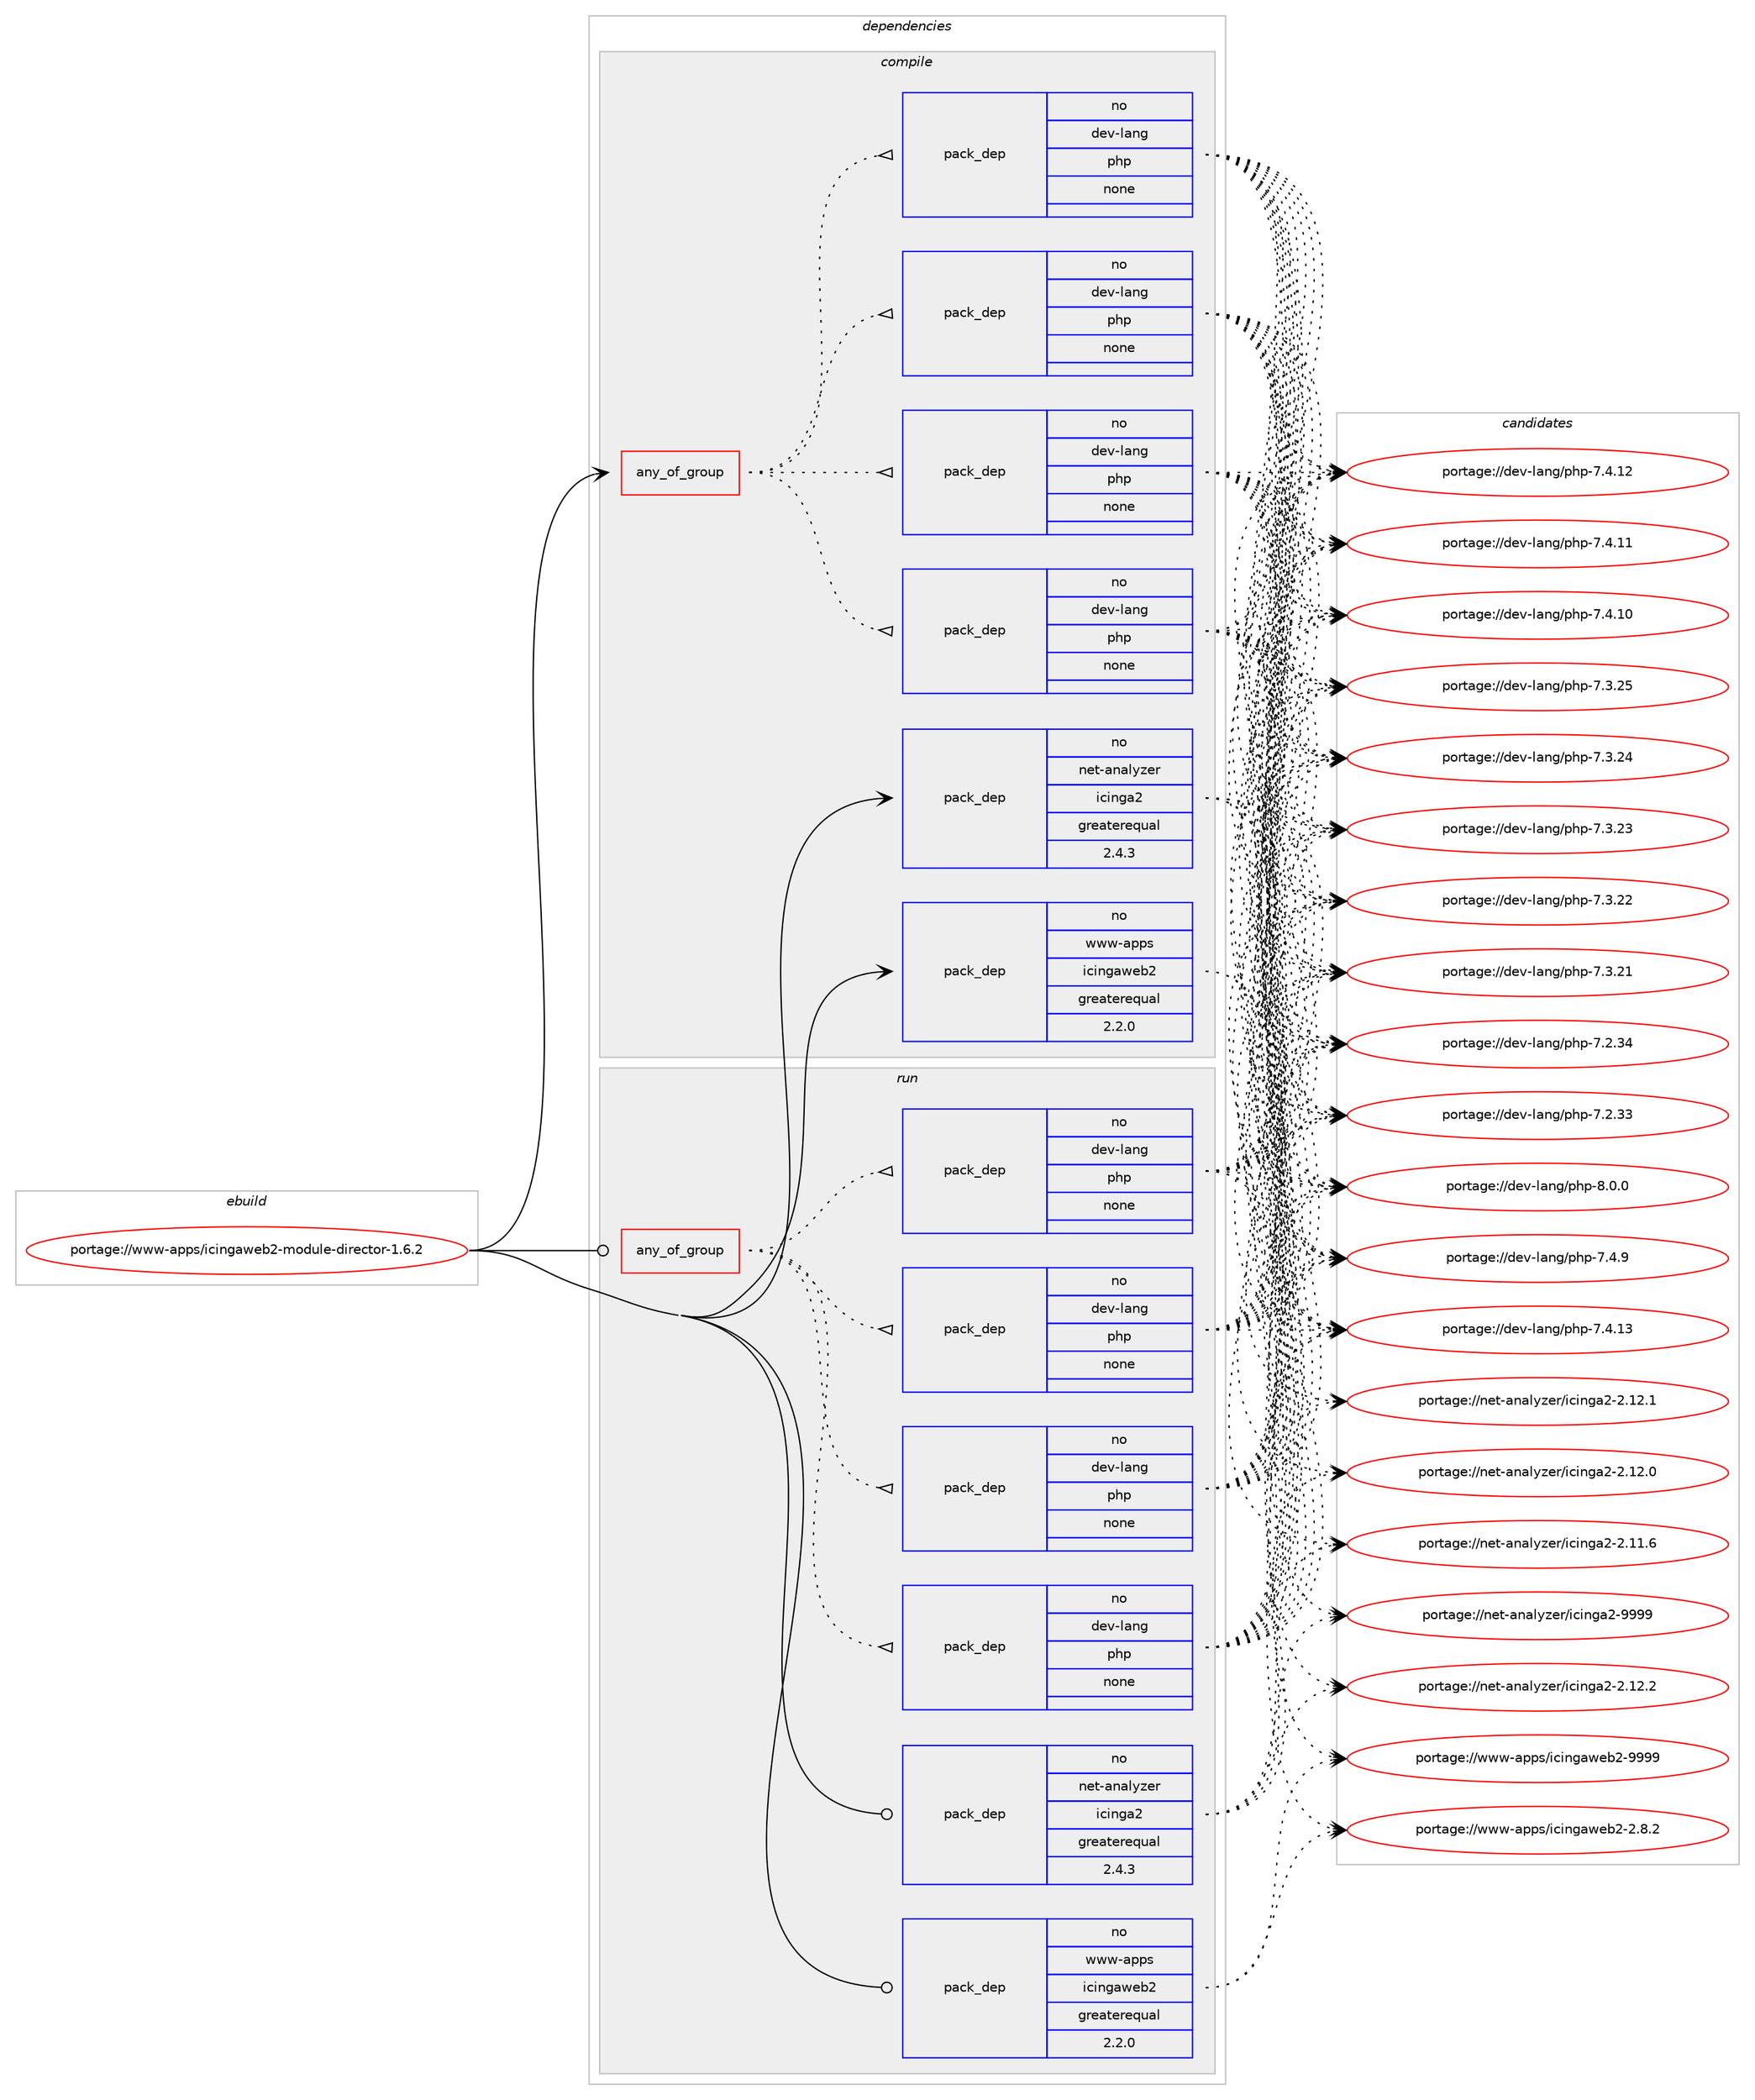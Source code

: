 digraph prolog {

# *************
# Graph options
# *************

newrank=true;
concentrate=true;
compound=true;
graph [rankdir=LR,fontname=Helvetica,fontsize=10,ranksep=1.5];#, ranksep=2.5, nodesep=0.2];
edge  [arrowhead=vee];
node  [fontname=Helvetica,fontsize=10];

# **********
# The ebuild
# **********

subgraph cluster_leftcol {
color=gray;
rank=same;
label=<<i>ebuild</i>>;
id [label="portage://www-apps/icingaweb2-module-director-1.6.2", color=red, width=4, href="../www-apps/icingaweb2-module-director-1.6.2.svg"];
}

# ****************
# The dependencies
# ****************

subgraph cluster_midcol {
color=gray;
label=<<i>dependencies</i>>;
subgraph cluster_compile {
fillcolor="#eeeeee";
style=filled;
label=<<i>compile</i>>;
subgraph any8 {
dependency1164 [label=<<TABLE BORDER="0" CELLBORDER="1" CELLSPACING="0" CELLPADDING="4"><TR><TD CELLPADDING="10">any_of_group</TD></TR></TABLE>>, shape=none, color=red];subgraph pack1072 {
dependency1165 [label=<<TABLE BORDER="0" CELLBORDER="1" CELLSPACING="0" CELLPADDING="4" WIDTH="220"><TR><TD ROWSPAN="6" CELLPADDING="30">pack_dep</TD></TR><TR><TD WIDTH="110">no</TD></TR><TR><TD>dev-lang</TD></TR><TR><TD>php</TD></TR><TR><TD>none</TD></TR><TR><TD></TD></TR></TABLE>>, shape=none, color=blue];
}
dependency1164:e -> dependency1165:w [weight=20,style="dotted",arrowhead="oinv"];
subgraph pack1073 {
dependency1166 [label=<<TABLE BORDER="0" CELLBORDER="1" CELLSPACING="0" CELLPADDING="4" WIDTH="220"><TR><TD ROWSPAN="6" CELLPADDING="30">pack_dep</TD></TR><TR><TD WIDTH="110">no</TD></TR><TR><TD>dev-lang</TD></TR><TR><TD>php</TD></TR><TR><TD>none</TD></TR><TR><TD></TD></TR></TABLE>>, shape=none, color=blue];
}
dependency1164:e -> dependency1166:w [weight=20,style="dotted",arrowhead="oinv"];
subgraph pack1074 {
dependency1167 [label=<<TABLE BORDER="0" CELLBORDER="1" CELLSPACING="0" CELLPADDING="4" WIDTH="220"><TR><TD ROWSPAN="6" CELLPADDING="30">pack_dep</TD></TR><TR><TD WIDTH="110">no</TD></TR><TR><TD>dev-lang</TD></TR><TR><TD>php</TD></TR><TR><TD>none</TD></TR><TR><TD></TD></TR></TABLE>>, shape=none, color=blue];
}
dependency1164:e -> dependency1167:w [weight=20,style="dotted",arrowhead="oinv"];
subgraph pack1075 {
dependency1168 [label=<<TABLE BORDER="0" CELLBORDER="1" CELLSPACING="0" CELLPADDING="4" WIDTH="220"><TR><TD ROWSPAN="6" CELLPADDING="30">pack_dep</TD></TR><TR><TD WIDTH="110">no</TD></TR><TR><TD>dev-lang</TD></TR><TR><TD>php</TD></TR><TR><TD>none</TD></TR><TR><TD></TD></TR></TABLE>>, shape=none, color=blue];
}
dependency1164:e -> dependency1168:w [weight=20,style="dotted",arrowhead="oinv"];
}
id:e -> dependency1164:w [weight=20,style="solid",arrowhead="vee"];
subgraph pack1076 {
dependency1169 [label=<<TABLE BORDER="0" CELLBORDER="1" CELLSPACING="0" CELLPADDING="4" WIDTH="220"><TR><TD ROWSPAN="6" CELLPADDING="30">pack_dep</TD></TR><TR><TD WIDTH="110">no</TD></TR><TR><TD>net-analyzer</TD></TR><TR><TD>icinga2</TD></TR><TR><TD>greaterequal</TD></TR><TR><TD>2.4.3</TD></TR></TABLE>>, shape=none, color=blue];
}
id:e -> dependency1169:w [weight=20,style="solid",arrowhead="vee"];
subgraph pack1077 {
dependency1170 [label=<<TABLE BORDER="0" CELLBORDER="1" CELLSPACING="0" CELLPADDING="4" WIDTH="220"><TR><TD ROWSPAN="6" CELLPADDING="30">pack_dep</TD></TR><TR><TD WIDTH="110">no</TD></TR><TR><TD>www-apps</TD></TR><TR><TD>icingaweb2</TD></TR><TR><TD>greaterequal</TD></TR><TR><TD>2.2.0</TD></TR></TABLE>>, shape=none, color=blue];
}
id:e -> dependency1170:w [weight=20,style="solid",arrowhead="vee"];
}
subgraph cluster_compileandrun {
fillcolor="#eeeeee";
style=filled;
label=<<i>compile and run</i>>;
}
subgraph cluster_run {
fillcolor="#eeeeee";
style=filled;
label=<<i>run</i>>;
subgraph any9 {
dependency1171 [label=<<TABLE BORDER="0" CELLBORDER="1" CELLSPACING="0" CELLPADDING="4"><TR><TD CELLPADDING="10">any_of_group</TD></TR></TABLE>>, shape=none, color=red];subgraph pack1078 {
dependency1172 [label=<<TABLE BORDER="0" CELLBORDER="1" CELLSPACING="0" CELLPADDING="4" WIDTH="220"><TR><TD ROWSPAN="6" CELLPADDING="30">pack_dep</TD></TR><TR><TD WIDTH="110">no</TD></TR><TR><TD>dev-lang</TD></TR><TR><TD>php</TD></TR><TR><TD>none</TD></TR><TR><TD></TD></TR></TABLE>>, shape=none, color=blue];
}
dependency1171:e -> dependency1172:w [weight=20,style="dotted",arrowhead="oinv"];
subgraph pack1079 {
dependency1173 [label=<<TABLE BORDER="0" CELLBORDER="1" CELLSPACING="0" CELLPADDING="4" WIDTH="220"><TR><TD ROWSPAN="6" CELLPADDING="30">pack_dep</TD></TR><TR><TD WIDTH="110">no</TD></TR><TR><TD>dev-lang</TD></TR><TR><TD>php</TD></TR><TR><TD>none</TD></TR><TR><TD></TD></TR></TABLE>>, shape=none, color=blue];
}
dependency1171:e -> dependency1173:w [weight=20,style="dotted",arrowhead="oinv"];
subgraph pack1080 {
dependency1174 [label=<<TABLE BORDER="0" CELLBORDER="1" CELLSPACING="0" CELLPADDING="4" WIDTH="220"><TR><TD ROWSPAN="6" CELLPADDING="30">pack_dep</TD></TR><TR><TD WIDTH="110">no</TD></TR><TR><TD>dev-lang</TD></TR><TR><TD>php</TD></TR><TR><TD>none</TD></TR><TR><TD></TD></TR></TABLE>>, shape=none, color=blue];
}
dependency1171:e -> dependency1174:w [weight=20,style="dotted",arrowhead="oinv"];
subgraph pack1081 {
dependency1175 [label=<<TABLE BORDER="0" CELLBORDER="1" CELLSPACING="0" CELLPADDING="4" WIDTH="220"><TR><TD ROWSPAN="6" CELLPADDING="30">pack_dep</TD></TR><TR><TD WIDTH="110">no</TD></TR><TR><TD>dev-lang</TD></TR><TR><TD>php</TD></TR><TR><TD>none</TD></TR><TR><TD></TD></TR></TABLE>>, shape=none, color=blue];
}
dependency1171:e -> dependency1175:w [weight=20,style="dotted",arrowhead="oinv"];
}
id:e -> dependency1171:w [weight=20,style="solid",arrowhead="odot"];
subgraph pack1082 {
dependency1176 [label=<<TABLE BORDER="0" CELLBORDER="1" CELLSPACING="0" CELLPADDING="4" WIDTH="220"><TR><TD ROWSPAN="6" CELLPADDING="30">pack_dep</TD></TR><TR><TD WIDTH="110">no</TD></TR><TR><TD>net-analyzer</TD></TR><TR><TD>icinga2</TD></TR><TR><TD>greaterequal</TD></TR><TR><TD>2.4.3</TD></TR></TABLE>>, shape=none, color=blue];
}
id:e -> dependency1176:w [weight=20,style="solid",arrowhead="odot"];
subgraph pack1083 {
dependency1177 [label=<<TABLE BORDER="0" CELLBORDER="1" CELLSPACING="0" CELLPADDING="4" WIDTH="220"><TR><TD ROWSPAN="6" CELLPADDING="30">pack_dep</TD></TR><TR><TD WIDTH="110">no</TD></TR><TR><TD>www-apps</TD></TR><TR><TD>icingaweb2</TD></TR><TR><TD>greaterequal</TD></TR><TR><TD>2.2.0</TD></TR></TABLE>>, shape=none, color=blue];
}
id:e -> dependency1177:w [weight=20,style="solid",arrowhead="odot"];
}
}

# **************
# The candidates
# **************

subgraph cluster_choices {
rank=same;
color=gray;
label=<<i>candidates</i>>;

subgraph choice1072 {
color=black;
nodesep=1;
choice100101118451089711010347112104112455646484648 [label="portage://dev-lang/php-8.0.0", color=red, width=4,href="../dev-lang/php-8.0.0.svg"];
choice100101118451089711010347112104112455546524657 [label="portage://dev-lang/php-7.4.9", color=red, width=4,href="../dev-lang/php-7.4.9.svg"];
choice10010111845108971101034711210411245554652464951 [label="portage://dev-lang/php-7.4.13", color=red, width=4,href="../dev-lang/php-7.4.13.svg"];
choice10010111845108971101034711210411245554652464950 [label="portage://dev-lang/php-7.4.12", color=red, width=4,href="../dev-lang/php-7.4.12.svg"];
choice10010111845108971101034711210411245554652464949 [label="portage://dev-lang/php-7.4.11", color=red, width=4,href="../dev-lang/php-7.4.11.svg"];
choice10010111845108971101034711210411245554652464948 [label="portage://dev-lang/php-7.4.10", color=red, width=4,href="../dev-lang/php-7.4.10.svg"];
choice10010111845108971101034711210411245554651465053 [label="portage://dev-lang/php-7.3.25", color=red, width=4,href="../dev-lang/php-7.3.25.svg"];
choice10010111845108971101034711210411245554651465052 [label="portage://dev-lang/php-7.3.24", color=red, width=4,href="../dev-lang/php-7.3.24.svg"];
choice10010111845108971101034711210411245554651465051 [label="portage://dev-lang/php-7.3.23", color=red, width=4,href="../dev-lang/php-7.3.23.svg"];
choice10010111845108971101034711210411245554651465050 [label="portage://dev-lang/php-7.3.22", color=red, width=4,href="../dev-lang/php-7.3.22.svg"];
choice10010111845108971101034711210411245554651465049 [label="portage://dev-lang/php-7.3.21", color=red, width=4,href="../dev-lang/php-7.3.21.svg"];
choice10010111845108971101034711210411245554650465152 [label="portage://dev-lang/php-7.2.34", color=red, width=4,href="../dev-lang/php-7.2.34.svg"];
choice10010111845108971101034711210411245554650465151 [label="portage://dev-lang/php-7.2.33", color=red, width=4,href="../dev-lang/php-7.2.33.svg"];
dependency1165:e -> choice100101118451089711010347112104112455646484648:w [style=dotted,weight="100"];
dependency1165:e -> choice100101118451089711010347112104112455546524657:w [style=dotted,weight="100"];
dependency1165:e -> choice10010111845108971101034711210411245554652464951:w [style=dotted,weight="100"];
dependency1165:e -> choice10010111845108971101034711210411245554652464950:w [style=dotted,weight="100"];
dependency1165:e -> choice10010111845108971101034711210411245554652464949:w [style=dotted,weight="100"];
dependency1165:e -> choice10010111845108971101034711210411245554652464948:w [style=dotted,weight="100"];
dependency1165:e -> choice10010111845108971101034711210411245554651465053:w [style=dotted,weight="100"];
dependency1165:e -> choice10010111845108971101034711210411245554651465052:w [style=dotted,weight="100"];
dependency1165:e -> choice10010111845108971101034711210411245554651465051:w [style=dotted,weight="100"];
dependency1165:e -> choice10010111845108971101034711210411245554651465050:w [style=dotted,weight="100"];
dependency1165:e -> choice10010111845108971101034711210411245554651465049:w [style=dotted,weight="100"];
dependency1165:e -> choice10010111845108971101034711210411245554650465152:w [style=dotted,weight="100"];
dependency1165:e -> choice10010111845108971101034711210411245554650465151:w [style=dotted,weight="100"];
}
subgraph choice1073 {
color=black;
nodesep=1;
choice100101118451089711010347112104112455646484648 [label="portage://dev-lang/php-8.0.0", color=red, width=4,href="../dev-lang/php-8.0.0.svg"];
choice100101118451089711010347112104112455546524657 [label="portage://dev-lang/php-7.4.9", color=red, width=4,href="../dev-lang/php-7.4.9.svg"];
choice10010111845108971101034711210411245554652464951 [label="portage://dev-lang/php-7.4.13", color=red, width=4,href="../dev-lang/php-7.4.13.svg"];
choice10010111845108971101034711210411245554652464950 [label="portage://dev-lang/php-7.4.12", color=red, width=4,href="../dev-lang/php-7.4.12.svg"];
choice10010111845108971101034711210411245554652464949 [label="portage://dev-lang/php-7.4.11", color=red, width=4,href="../dev-lang/php-7.4.11.svg"];
choice10010111845108971101034711210411245554652464948 [label="portage://dev-lang/php-7.4.10", color=red, width=4,href="../dev-lang/php-7.4.10.svg"];
choice10010111845108971101034711210411245554651465053 [label="portage://dev-lang/php-7.3.25", color=red, width=4,href="../dev-lang/php-7.3.25.svg"];
choice10010111845108971101034711210411245554651465052 [label="portage://dev-lang/php-7.3.24", color=red, width=4,href="../dev-lang/php-7.3.24.svg"];
choice10010111845108971101034711210411245554651465051 [label="portage://dev-lang/php-7.3.23", color=red, width=4,href="../dev-lang/php-7.3.23.svg"];
choice10010111845108971101034711210411245554651465050 [label="portage://dev-lang/php-7.3.22", color=red, width=4,href="../dev-lang/php-7.3.22.svg"];
choice10010111845108971101034711210411245554651465049 [label="portage://dev-lang/php-7.3.21", color=red, width=4,href="../dev-lang/php-7.3.21.svg"];
choice10010111845108971101034711210411245554650465152 [label="portage://dev-lang/php-7.2.34", color=red, width=4,href="../dev-lang/php-7.2.34.svg"];
choice10010111845108971101034711210411245554650465151 [label="portage://dev-lang/php-7.2.33", color=red, width=4,href="../dev-lang/php-7.2.33.svg"];
dependency1166:e -> choice100101118451089711010347112104112455646484648:w [style=dotted,weight="100"];
dependency1166:e -> choice100101118451089711010347112104112455546524657:w [style=dotted,weight="100"];
dependency1166:e -> choice10010111845108971101034711210411245554652464951:w [style=dotted,weight="100"];
dependency1166:e -> choice10010111845108971101034711210411245554652464950:w [style=dotted,weight="100"];
dependency1166:e -> choice10010111845108971101034711210411245554652464949:w [style=dotted,weight="100"];
dependency1166:e -> choice10010111845108971101034711210411245554652464948:w [style=dotted,weight="100"];
dependency1166:e -> choice10010111845108971101034711210411245554651465053:w [style=dotted,weight="100"];
dependency1166:e -> choice10010111845108971101034711210411245554651465052:w [style=dotted,weight="100"];
dependency1166:e -> choice10010111845108971101034711210411245554651465051:w [style=dotted,weight="100"];
dependency1166:e -> choice10010111845108971101034711210411245554651465050:w [style=dotted,weight="100"];
dependency1166:e -> choice10010111845108971101034711210411245554651465049:w [style=dotted,weight="100"];
dependency1166:e -> choice10010111845108971101034711210411245554650465152:w [style=dotted,weight="100"];
dependency1166:e -> choice10010111845108971101034711210411245554650465151:w [style=dotted,weight="100"];
}
subgraph choice1074 {
color=black;
nodesep=1;
choice100101118451089711010347112104112455646484648 [label="portage://dev-lang/php-8.0.0", color=red, width=4,href="../dev-lang/php-8.0.0.svg"];
choice100101118451089711010347112104112455546524657 [label="portage://dev-lang/php-7.4.9", color=red, width=4,href="../dev-lang/php-7.4.9.svg"];
choice10010111845108971101034711210411245554652464951 [label="portage://dev-lang/php-7.4.13", color=red, width=4,href="../dev-lang/php-7.4.13.svg"];
choice10010111845108971101034711210411245554652464950 [label="portage://dev-lang/php-7.4.12", color=red, width=4,href="../dev-lang/php-7.4.12.svg"];
choice10010111845108971101034711210411245554652464949 [label="portage://dev-lang/php-7.4.11", color=red, width=4,href="../dev-lang/php-7.4.11.svg"];
choice10010111845108971101034711210411245554652464948 [label="portage://dev-lang/php-7.4.10", color=red, width=4,href="../dev-lang/php-7.4.10.svg"];
choice10010111845108971101034711210411245554651465053 [label="portage://dev-lang/php-7.3.25", color=red, width=4,href="../dev-lang/php-7.3.25.svg"];
choice10010111845108971101034711210411245554651465052 [label="portage://dev-lang/php-7.3.24", color=red, width=4,href="../dev-lang/php-7.3.24.svg"];
choice10010111845108971101034711210411245554651465051 [label="portage://dev-lang/php-7.3.23", color=red, width=4,href="../dev-lang/php-7.3.23.svg"];
choice10010111845108971101034711210411245554651465050 [label="portage://dev-lang/php-7.3.22", color=red, width=4,href="../dev-lang/php-7.3.22.svg"];
choice10010111845108971101034711210411245554651465049 [label="portage://dev-lang/php-7.3.21", color=red, width=4,href="../dev-lang/php-7.3.21.svg"];
choice10010111845108971101034711210411245554650465152 [label="portage://dev-lang/php-7.2.34", color=red, width=4,href="../dev-lang/php-7.2.34.svg"];
choice10010111845108971101034711210411245554650465151 [label="portage://dev-lang/php-7.2.33", color=red, width=4,href="../dev-lang/php-7.2.33.svg"];
dependency1167:e -> choice100101118451089711010347112104112455646484648:w [style=dotted,weight="100"];
dependency1167:e -> choice100101118451089711010347112104112455546524657:w [style=dotted,weight="100"];
dependency1167:e -> choice10010111845108971101034711210411245554652464951:w [style=dotted,weight="100"];
dependency1167:e -> choice10010111845108971101034711210411245554652464950:w [style=dotted,weight="100"];
dependency1167:e -> choice10010111845108971101034711210411245554652464949:w [style=dotted,weight="100"];
dependency1167:e -> choice10010111845108971101034711210411245554652464948:w [style=dotted,weight="100"];
dependency1167:e -> choice10010111845108971101034711210411245554651465053:w [style=dotted,weight="100"];
dependency1167:e -> choice10010111845108971101034711210411245554651465052:w [style=dotted,weight="100"];
dependency1167:e -> choice10010111845108971101034711210411245554651465051:w [style=dotted,weight="100"];
dependency1167:e -> choice10010111845108971101034711210411245554651465050:w [style=dotted,weight="100"];
dependency1167:e -> choice10010111845108971101034711210411245554651465049:w [style=dotted,weight="100"];
dependency1167:e -> choice10010111845108971101034711210411245554650465152:w [style=dotted,weight="100"];
dependency1167:e -> choice10010111845108971101034711210411245554650465151:w [style=dotted,weight="100"];
}
subgraph choice1075 {
color=black;
nodesep=1;
choice100101118451089711010347112104112455646484648 [label="portage://dev-lang/php-8.0.0", color=red, width=4,href="../dev-lang/php-8.0.0.svg"];
choice100101118451089711010347112104112455546524657 [label="portage://dev-lang/php-7.4.9", color=red, width=4,href="../dev-lang/php-7.4.9.svg"];
choice10010111845108971101034711210411245554652464951 [label="portage://dev-lang/php-7.4.13", color=red, width=4,href="../dev-lang/php-7.4.13.svg"];
choice10010111845108971101034711210411245554652464950 [label="portage://dev-lang/php-7.4.12", color=red, width=4,href="../dev-lang/php-7.4.12.svg"];
choice10010111845108971101034711210411245554652464949 [label="portage://dev-lang/php-7.4.11", color=red, width=4,href="../dev-lang/php-7.4.11.svg"];
choice10010111845108971101034711210411245554652464948 [label="portage://dev-lang/php-7.4.10", color=red, width=4,href="../dev-lang/php-7.4.10.svg"];
choice10010111845108971101034711210411245554651465053 [label="portage://dev-lang/php-7.3.25", color=red, width=4,href="../dev-lang/php-7.3.25.svg"];
choice10010111845108971101034711210411245554651465052 [label="portage://dev-lang/php-7.3.24", color=red, width=4,href="../dev-lang/php-7.3.24.svg"];
choice10010111845108971101034711210411245554651465051 [label="portage://dev-lang/php-7.3.23", color=red, width=4,href="../dev-lang/php-7.3.23.svg"];
choice10010111845108971101034711210411245554651465050 [label="portage://dev-lang/php-7.3.22", color=red, width=4,href="../dev-lang/php-7.3.22.svg"];
choice10010111845108971101034711210411245554651465049 [label="portage://dev-lang/php-7.3.21", color=red, width=4,href="../dev-lang/php-7.3.21.svg"];
choice10010111845108971101034711210411245554650465152 [label="portage://dev-lang/php-7.2.34", color=red, width=4,href="../dev-lang/php-7.2.34.svg"];
choice10010111845108971101034711210411245554650465151 [label="portage://dev-lang/php-7.2.33", color=red, width=4,href="../dev-lang/php-7.2.33.svg"];
dependency1168:e -> choice100101118451089711010347112104112455646484648:w [style=dotted,weight="100"];
dependency1168:e -> choice100101118451089711010347112104112455546524657:w [style=dotted,weight="100"];
dependency1168:e -> choice10010111845108971101034711210411245554652464951:w [style=dotted,weight="100"];
dependency1168:e -> choice10010111845108971101034711210411245554652464950:w [style=dotted,weight="100"];
dependency1168:e -> choice10010111845108971101034711210411245554652464949:w [style=dotted,weight="100"];
dependency1168:e -> choice10010111845108971101034711210411245554652464948:w [style=dotted,weight="100"];
dependency1168:e -> choice10010111845108971101034711210411245554651465053:w [style=dotted,weight="100"];
dependency1168:e -> choice10010111845108971101034711210411245554651465052:w [style=dotted,weight="100"];
dependency1168:e -> choice10010111845108971101034711210411245554651465051:w [style=dotted,weight="100"];
dependency1168:e -> choice10010111845108971101034711210411245554651465050:w [style=dotted,weight="100"];
dependency1168:e -> choice10010111845108971101034711210411245554651465049:w [style=dotted,weight="100"];
dependency1168:e -> choice10010111845108971101034711210411245554650465152:w [style=dotted,weight="100"];
dependency1168:e -> choice10010111845108971101034711210411245554650465151:w [style=dotted,weight="100"];
}
subgraph choice1076 {
color=black;
nodesep=1;
choice110101116459711097108121122101114471059910511010397504557575757 [label="portage://net-analyzer/icinga2-9999", color=red, width=4,href="../net-analyzer/icinga2-9999.svg"];
choice1101011164597110971081211221011144710599105110103975045504649504650 [label="portage://net-analyzer/icinga2-2.12.2", color=red, width=4,href="../net-analyzer/icinga2-2.12.2.svg"];
choice1101011164597110971081211221011144710599105110103975045504649504649 [label="portage://net-analyzer/icinga2-2.12.1", color=red, width=4,href="../net-analyzer/icinga2-2.12.1.svg"];
choice1101011164597110971081211221011144710599105110103975045504649504648 [label="portage://net-analyzer/icinga2-2.12.0", color=red, width=4,href="../net-analyzer/icinga2-2.12.0.svg"];
choice1101011164597110971081211221011144710599105110103975045504649494654 [label="portage://net-analyzer/icinga2-2.11.6", color=red, width=4,href="../net-analyzer/icinga2-2.11.6.svg"];
dependency1169:e -> choice110101116459711097108121122101114471059910511010397504557575757:w [style=dotted,weight="100"];
dependency1169:e -> choice1101011164597110971081211221011144710599105110103975045504649504650:w [style=dotted,weight="100"];
dependency1169:e -> choice1101011164597110971081211221011144710599105110103975045504649504649:w [style=dotted,weight="100"];
dependency1169:e -> choice1101011164597110971081211221011144710599105110103975045504649504648:w [style=dotted,weight="100"];
dependency1169:e -> choice1101011164597110971081211221011144710599105110103975045504649494654:w [style=dotted,weight="100"];
}
subgraph choice1077 {
color=black;
nodesep=1;
choice119119119459711211211547105991051101039711910198504557575757 [label="portage://www-apps/icingaweb2-9999", color=red, width=4,href="../www-apps/icingaweb2-9999.svg"];
choice11911911945971121121154710599105110103971191019850455046564650 [label="portage://www-apps/icingaweb2-2.8.2", color=red, width=4,href="../www-apps/icingaweb2-2.8.2.svg"];
dependency1170:e -> choice119119119459711211211547105991051101039711910198504557575757:w [style=dotted,weight="100"];
dependency1170:e -> choice11911911945971121121154710599105110103971191019850455046564650:w [style=dotted,weight="100"];
}
subgraph choice1078 {
color=black;
nodesep=1;
choice100101118451089711010347112104112455646484648 [label="portage://dev-lang/php-8.0.0", color=red, width=4,href="../dev-lang/php-8.0.0.svg"];
choice100101118451089711010347112104112455546524657 [label="portage://dev-lang/php-7.4.9", color=red, width=4,href="../dev-lang/php-7.4.9.svg"];
choice10010111845108971101034711210411245554652464951 [label="portage://dev-lang/php-7.4.13", color=red, width=4,href="../dev-lang/php-7.4.13.svg"];
choice10010111845108971101034711210411245554652464950 [label="portage://dev-lang/php-7.4.12", color=red, width=4,href="../dev-lang/php-7.4.12.svg"];
choice10010111845108971101034711210411245554652464949 [label="portage://dev-lang/php-7.4.11", color=red, width=4,href="../dev-lang/php-7.4.11.svg"];
choice10010111845108971101034711210411245554652464948 [label="portage://dev-lang/php-7.4.10", color=red, width=4,href="../dev-lang/php-7.4.10.svg"];
choice10010111845108971101034711210411245554651465053 [label="portage://dev-lang/php-7.3.25", color=red, width=4,href="../dev-lang/php-7.3.25.svg"];
choice10010111845108971101034711210411245554651465052 [label="portage://dev-lang/php-7.3.24", color=red, width=4,href="../dev-lang/php-7.3.24.svg"];
choice10010111845108971101034711210411245554651465051 [label="portage://dev-lang/php-7.3.23", color=red, width=4,href="../dev-lang/php-7.3.23.svg"];
choice10010111845108971101034711210411245554651465050 [label="portage://dev-lang/php-7.3.22", color=red, width=4,href="../dev-lang/php-7.3.22.svg"];
choice10010111845108971101034711210411245554651465049 [label="portage://dev-lang/php-7.3.21", color=red, width=4,href="../dev-lang/php-7.3.21.svg"];
choice10010111845108971101034711210411245554650465152 [label="portage://dev-lang/php-7.2.34", color=red, width=4,href="../dev-lang/php-7.2.34.svg"];
choice10010111845108971101034711210411245554650465151 [label="portage://dev-lang/php-7.2.33", color=red, width=4,href="../dev-lang/php-7.2.33.svg"];
dependency1172:e -> choice100101118451089711010347112104112455646484648:w [style=dotted,weight="100"];
dependency1172:e -> choice100101118451089711010347112104112455546524657:w [style=dotted,weight="100"];
dependency1172:e -> choice10010111845108971101034711210411245554652464951:w [style=dotted,weight="100"];
dependency1172:e -> choice10010111845108971101034711210411245554652464950:w [style=dotted,weight="100"];
dependency1172:e -> choice10010111845108971101034711210411245554652464949:w [style=dotted,weight="100"];
dependency1172:e -> choice10010111845108971101034711210411245554652464948:w [style=dotted,weight="100"];
dependency1172:e -> choice10010111845108971101034711210411245554651465053:w [style=dotted,weight="100"];
dependency1172:e -> choice10010111845108971101034711210411245554651465052:w [style=dotted,weight="100"];
dependency1172:e -> choice10010111845108971101034711210411245554651465051:w [style=dotted,weight="100"];
dependency1172:e -> choice10010111845108971101034711210411245554651465050:w [style=dotted,weight="100"];
dependency1172:e -> choice10010111845108971101034711210411245554651465049:w [style=dotted,weight="100"];
dependency1172:e -> choice10010111845108971101034711210411245554650465152:w [style=dotted,weight="100"];
dependency1172:e -> choice10010111845108971101034711210411245554650465151:w [style=dotted,weight="100"];
}
subgraph choice1079 {
color=black;
nodesep=1;
choice100101118451089711010347112104112455646484648 [label="portage://dev-lang/php-8.0.0", color=red, width=4,href="../dev-lang/php-8.0.0.svg"];
choice100101118451089711010347112104112455546524657 [label="portage://dev-lang/php-7.4.9", color=red, width=4,href="../dev-lang/php-7.4.9.svg"];
choice10010111845108971101034711210411245554652464951 [label="portage://dev-lang/php-7.4.13", color=red, width=4,href="../dev-lang/php-7.4.13.svg"];
choice10010111845108971101034711210411245554652464950 [label="portage://dev-lang/php-7.4.12", color=red, width=4,href="../dev-lang/php-7.4.12.svg"];
choice10010111845108971101034711210411245554652464949 [label="portage://dev-lang/php-7.4.11", color=red, width=4,href="../dev-lang/php-7.4.11.svg"];
choice10010111845108971101034711210411245554652464948 [label="portage://dev-lang/php-7.4.10", color=red, width=4,href="../dev-lang/php-7.4.10.svg"];
choice10010111845108971101034711210411245554651465053 [label="portage://dev-lang/php-7.3.25", color=red, width=4,href="../dev-lang/php-7.3.25.svg"];
choice10010111845108971101034711210411245554651465052 [label="portage://dev-lang/php-7.3.24", color=red, width=4,href="../dev-lang/php-7.3.24.svg"];
choice10010111845108971101034711210411245554651465051 [label="portage://dev-lang/php-7.3.23", color=red, width=4,href="../dev-lang/php-7.3.23.svg"];
choice10010111845108971101034711210411245554651465050 [label="portage://dev-lang/php-7.3.22", color=red, width=4,href="../dev-lang/php-7.3.22.svg"];
choice10010111845108971101034711210411245554651465049 [label="portage://dev-lang/php-7.3.21", color=red, width=4,href="../dev-lang/php-7.3.21.svg"];
choice10010111845108971101034711210411245554650465152 [label="portage://dev-lang/php-7.2.34", color=red, width=4,href="../dev-lang/php-7.2.34.svg"];
choice10010111845108971101034711210411245554650465151 [label="portage://dev-lang/php-7.2.33", color=red, width=4,href="../dev-lang/php-7.2.33.svg"];
dependency1173:e -> choice100101118451089711010347112104112455646484648:w [style=dotted,weight="100"];
dependency1173:e -> choice100101118451089711010347112104112455546524657:w [style=dotted,weight="100"];
dependency1173:e -> choice10010111845108971101034711210411245554652464951:w [style=dotted,weight="100"];
dependency1173:e -> choice10010111845108971101034711210411245554652464950:w [style=dotted,weight="100"];
dependency1173:e -> choice10010111845108971101034711210411245554652464949:w [style=dotted,weight="100"];
dependency1173:e -> choice10010111845108971101034711210411245554652464948:w [style=dotted,weight="100"];
dependency1173:e -> choice10010111845108971101034711210411245554651465053:w [style=dotted,weight="100"];
dependency1173:e -> choice10010111845108971101034711210411245554651465052:w [style=dotted,weight="100"];
dependency1173:e -> choice10010111845108971101034711210411245554651465051:w [style=dotted,weight="100"];
dependency1173:e -> choice10010111845108971101034711210411245554651465050:w [style=dotted,weight="100"];
dependency1173:e -> choice10010111845108971101034711210411245554651465049:w [style=dotted,weight="100"];
dependency1173:e -> choice10010111845108971101034711210411245554650465152:w [style=dotted,weight="100"];
dependency1173:e -> choice10010111845108971101034711210411245554650465151:w [style=dotted,weight="100"];
}
subgraph choice1080 {
color=black;
nodesep=1;
choice100101118451089711010347112104112455646484648 [label="portage://dev-lang/php-8.0.0", color=red, width=4,href="../dev-lang/php-8.0.0.svg"];
choice100101118451089711010347112104112455546524657 [label="portage://dev-lang/php-7.4.9", color=red, width=4,href="../dev-lang/php-7.4.9.svg"];
choice10010111845108971101034711210411245554652464951 [label="portage://dev-lang/php-7.4.13", color=red, width=4,href="../dev-lang/php-7.4.13.svg"];
choice10010111845108971101034711210411245554652464950 [label="portage://dev-lang/php-7.4.12", color=red, width=4,href="../dev-lang/php-7.4.12.svg"];
choice10010111845108971101034711210411245554652464949 [label="portage://dev-lang/php-7.4.11", color=red, width=4,href="../dev-lang/php-7.4.11.svg"];
choice10010111845108971101034711210411245554652464948 [label="portage://dev-lang/php-7.4.10", color=red, width=4,href="../dev-lang/php-7.4.10.svg"];
choice10010111845108971101034711210411245554651465053 [label="portage://dev-lang/php-7.3.25", color=red, width=4,href="../dev-lang/php-7.3.25.svg"];
choice10010111845108971101034711210411245554651465052 [label="portage://dev-lang/php-7.3.24", color=red, width=4,href="../dev-lang/php-7.3.24.svg"];
choice10010111845108971101034711210411245554651465051 [label="portage://dev-lang/php-7.3.23", color=red, width=4,href="../dev-lang/php-7.3.23.svg"];
choice10010111845108971101034711210411245554651465050 [label="portage://dev-lang/php-7.3.22", color=red, width=4,href="../dev-lang/php-7.3.22.svg"];
choice10010111845108971101034711210411245554651465049 [label="portage://dev-lang/php-7.3.21", color=red, width=4,href="../dev-lang/php-7.3.21.svg"];
choice10010111845108971101034711210411245554650465152 [label="portage://dev-lang/php-7.2.34", color=red, width=4,href="../dev-lang/php-7.2.34.svg"];
choice10010111845108971101034711210411245554650465151 [label="portage://dev-lang/php-7.2.33", color=red, width=4,href="../dev-lang/php-7.2.33.svg"];
dependency1174:e -> choice100101118451089711010347112104112455646484648:w [style=dotted,weight="100"];
dependency1174:e -> choice100101118451089711010347112104112455546524657:w [style=dotted,weight="100"];
dependency1174:e -> choice10010111845108971101034711210411245554652464951:w [style=dotted,weight="100"];
dependency1174:e -> choice10010111845108971101034711210411245554652464950:w [style=dotted,weight="100"];
dependency1174:e -> choice10010111845108971101034711210411245554652464949:w [style=dotted,weight="100"];
dependency1174:e -> choice10010111845108971101034711210411245554652464948:w [style=dotted,weight="100"];
dependency1174:e -> choice10010111845108971101034711210411245554651465053:w [style=dotted,weight="100"];
dependency1174:e -> choice10010111845108971101034711210411245554651465052:w [style=dotted,weight="100"];
dependency1174:e -> choice10010111845108971101034711210411245554651465051:w [style=dotted,weight="100"];
dependency1174:e -> choice10010111845108971101034711210411245554651465050:w [style=dotted,weight="100"];
dependency1174:e -> choice10010111845108971101034711210411245554651465049:w [style=dotted,weight="100"];
dependency1174:e -> choice10010111845108971101034711210411245554650465152:w [style=dotted,weight="100"];
dependency1174:e -> choice10010111845108971101034711210411245554650465151:w [style=dotted,weight="100"];
}
subgraph choice1081 {
color=black;
nodesep=1;
choice100101118451089711010347112104112455646484648 [label="portage://dev-lang/php-8.0.0", color=red, width=4,href="../dev-lang/php-8.0.0.svg"];
choice100101118451089711010347112104112455546524657 [label="portage://dev-lang/php-7.4.9", color=red, width=4,href="../dev-lang/php-7.4.9.svg"];
choice10010111845108971101034711210411245554652464951 [label="portage://dev-lang/php-7.4.13", color=red, width=4,href="../dev-lang/php-7.4.13.svg"];
choice10010111845108971101034711210411245554652464950 [label="portage://dev-lang/php-7.4.12", color=red, width=4,href="../dev-lang/php-7.4.12.svg"];
choice10010111845108971101034711210411245554652464949 [label="portage://dev-lang/php-7.4.11", color=red, width=4,href="../dev-lang/php-7.4.11.svg"];
choice10010111845108971101034711210411245554652464948 [label="portage://dev-lang/php-7.4.10", color=red, width=4,href="../dev-lang/php-7.4.10.svg"];
choice10010111845108971101034711210411245554651465053 [label="portage://dev-lang/php-7.3.25", color=red, width=4,href="../dev-lang/php-7.3.25.svg"];
choice10010111845108971101034711210411245554651465052 [label="portage://dev-lang/php-7.3.24", color=red, width=4,href="../dev-lang/php-7.3.24.svg"];
choice10010111845108971101034711210411245554651465051 [label="portage://dev-lang/php-7.3.23", color=red, width=4,href="../dev-lang/php-7.3.23.svg"];
choice10010111845108971101034711210411245554651465050 [label="portage://dev-lang/php-7.3.22", color=red, width=4,href="../dev-lang/php-7.3.22.svg"];
choice10010111845108971101034711210411245554651465049 [label="portage://dev-lang/php-7.3.21", color=red, width=4,href="../dev-lang/php-7.3.21.svg"];
choice10010111845108971101034711210411245554650465152 [label="portage://dev-lang/php-7.2.34", color=red, width=4,href="../dev-lang/php-7.2.34.svg"];
choice10010111845108971101034711210411245554650465151 [label="portage://dev-lang/php-7.2.33", color=red, width=4,href="../dev-lang/php-7.2.33.svg"];
dependency1175:e -> choice100101118451089711010347112104112455646484648:w [style=dotted,weight="100"];
dependency1175:e -> choice100101118451089711010347112104112455546524657:w [style=dotted,weight="100"];
dependency1175:e -> choice10010111845108971101034711210411245554652464951:w [style=dotted,weight="100"];
dependency1175:e -> choice10010111845108971101034711210411245554652464950:w [style=dotted,weight="100"];
dependency1175:e -> choice10010111845108971101034711210411245554652464949:w [style=dotted,weight="100"];
dependency1175:e -> choice10010111845108971101034711210411245554652464948:w [style=dotted,weight="100"];
dependency1175:e -> choice10010111845108971101034711210411245554651465053:w [style=dotted,weight="100"];
dependency1175:e -> choice10010111845108971101034711210411245554651465052:w [style=dotted,weight="100"];
dependency1175:e -> choice10010111845108971101034711210411245554651465051:w [style=dotted,weight="100"];
dependency1175:e -> choice10010111845108971101034711210411245554651465050:w [style=dotted,weight="100"];
dependency1175:e -> choice10010111845108971101034711210411245554651465049:w [style=dotted,weight="100"];
dependency1175:e -> choice10010111845108971101034711210411245554650465152:w [style=dotted,weight="100"];
dependency1175:e -> choice10010111845108971101034711210411245554650465151:w [style=dotted,weight="100"];
}
subgraph choice1082 {
color=black;
nodesep=1;
choice110101116459711097108121122101114471059910511010397504557575757 [label="portage://net-analyzer/icinga2-9999", color=red, width=4,href="../net-analyzer/icinga2-9999.svg"];
choice1101011164597110971081211221011144710599105110103975045504649504650 [label="portage://net-analyzer/icinga2-2.12.2", color=red, width=4,href="../net-analyzer/icinga2-2.12.2.svg"];
choice1101011164597110971081211221011144710599105110103975045504649504649 [label="portage://net-analyzer/icinga2-2.12.1", color=red, width=4,href="../net-analyzer/icinga2-2.12.1.svg"];
choice1101011164597110971081211221011144710599105110103975045504649504648 [label="portage://net-analyzer/icinga2-2.12.0", color=red, width=4,href="../net-analyzer/icinga2-2.12.0.svg"];
choice1101011164597110971081211221011144710599105110103975045504649494654 [label="portage://net-analyzer/icinga2-2.11.6", color=red, width=4,href="../net-analyzer/icinga2-2.11.6.svg"];
dependency1176:e -> choice110101116459711097108121122101114471059910511010397504557575757:w [style=dotted,weight="100"];
dependency1176:e -> choice1101011164597110971081211221011144710599105110103975045504649504650:w [style=dotted,weight="100"];
dependency1176:e -> choice1101011164597110971081211221011144710599105110103975045504649504649:w [style=dotted,weight="100"];
dependency1176:e -> choice1101011164597110971081211221011144710599105110103975045504649504648:w [style=dotted,weight="100"];
dependency1176:e -> choice1101011164597110971081211221011144710599105110103975045504649494654:w [style=dotted,weight="100"];
}
subgraph choice1083 {
color=black;
nodesep=1;
choice119119119459711211211547105991051101039711910198504557575757 [label="portage://www-apps/icingaweb2-9999", color=red, width=4,href="../www-apps/icingaweb2-9999.svg"];
choice11911911945971121121154710599105110103971191019850455046564650 [label="portage://www-apps/icingaweb2-2.8.2", color=red, width=4,href="../www-apps/icingaweb2-2.8.2.svg"];
dependency1177:e -> choice119119119459711211211547105991051101039711910198504557575757:w [style=dotted,weight="100"];
dependency1177:e -> choice11911911945971121121154710599105110103971191019850455046564650:w [style=dotted,weight="100"];
}
}

}
